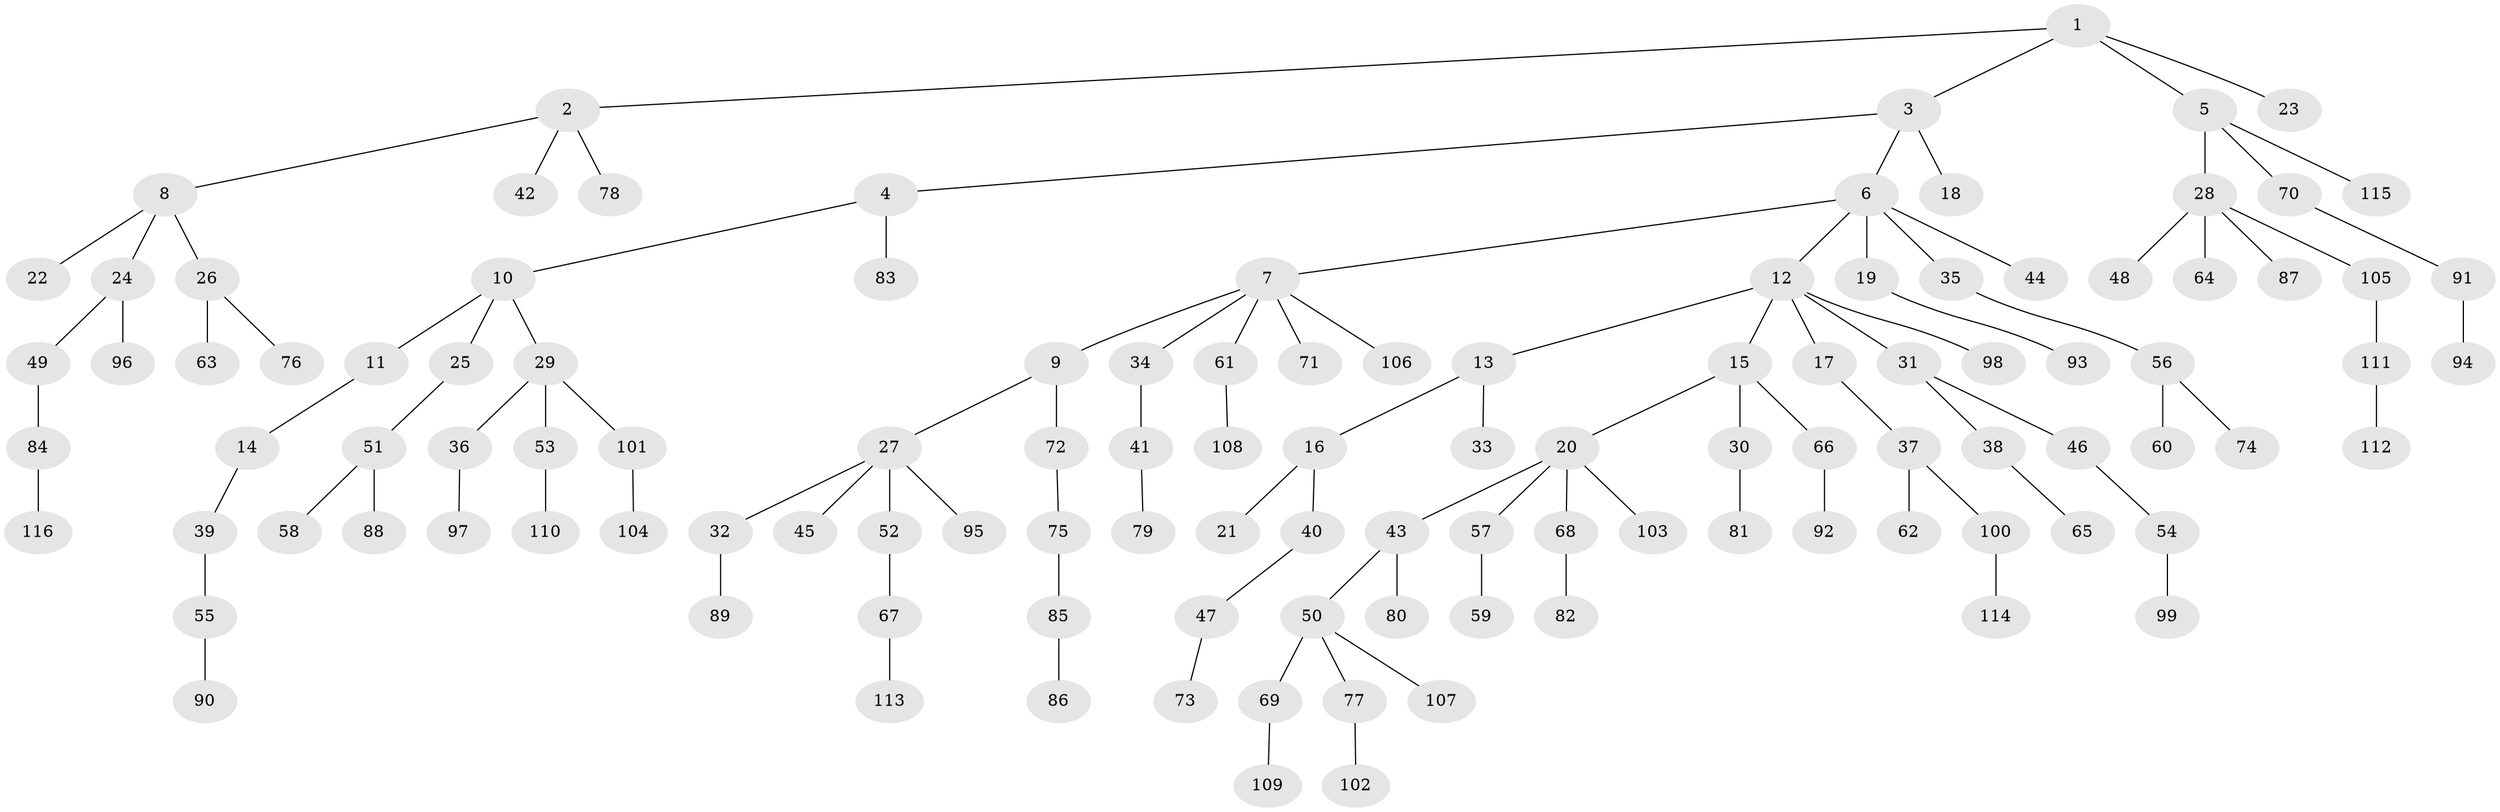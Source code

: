 // Generated by graph-tools (version 1.1) at 2025/53/03/09/25 04:53:59]
// undirected, 116 vertices, 115 edges
graph export_dot {
graph [start="1"]
  node [color=gray90,style=filled];
  1;
  2;
  3;
  4;
  5;
  6;
  7;
  8;
  9;
  10;
  11;
  12;
  13;
  14;
  15;
  16;
  17;
  18;
  19;
  20;
  21;
  22;
  23;
  24;
  25;
  26;
  27;
  28;
  29;
  30;
  31;
  32;
  33;
  34;
  35;
  36;
  37;
  38;
  39;
  40;
  41;
  42;
  43;
  44;
  45;
  46;
  47;
  48;
  49;
  50;
  51;
  52;
  53;
  54;
  55;
  56;
  57;
  58;
  59;
  60;
  61;
  62;
  63;
  64;
  65;
  66;
  67;
  68;
  69;
  70;
  71;
  72;
  73;
  74;
  75;
  76;
  77;
  78;
  79;
  80;
  81;
  82;
  83;
  84;
  85;
  86;
  87;
  88;
  89;
  90;
  91;
  92;
  93;
  94;
  95;
  96;
  97;
  98;
  99;
  100;
  101;
  102;
  103;
  104;
  105;
  106;
  107;
  108;
  109;
  110;
  111;
  112;
  113;
  114;
  115;
  116;
  1 -- 2;
  1 -- 3;
  1 -- 5;
  1 -- 23;
  2 -- 8;
  2 -- 42;
  2 -- 78;
  3 -- 4;
  3 -- 6;
  3 -- 18;
  4 -- 10;
  4 -- 83;
  5 -- 28;
  5 -- 70;
  5 -- 115;
  6 -- 7;
  6 -- 12;
  6 -- 19;
  6 -- 35;
  6 -- 44;
  7 -- 9;
  7 -- 34;
  7 -- 61;
  7 -- 71;
  7 -- 106;
  8 -- 22;
  8 -- 24;
  8 -- 26;
  9 -- 27;
  9 -- 72;
  10 -- 11;
  10 -- 25;
  10 -- 29;
  11 -- 14;
  12 -- 13;
  12 -- 15;
  12 -- 17;
  12 -- 31;
  12 -- 98;
  13 -- 16;
  13 -- 33;
  14 -- 39;
  15 -- 20;
  15 -- 30;
  15 -- 66;
  16 -- 21;
  16 -- 40;
  17 -- 37;
  19 -- 93;
  20 -- 43;
  20 -- 57;
  20 -- 68;
  20 -- 103;
  24 -- 49;
  24 -- 96;
  25 -- 51;
  26 -- 63;
  26 -- 76;
  27 -- 32;
  27 -- 45;
  27 -- 52;
  27 -- 95;
  28 -- 48;
  28 -- 64;
  28 -- 87;
  28 -- 105;
  29 -- 36;
  29 -- 53;
  29 -- 101;
  30 -- 81;
  31 -- 38;
  31 -- 46;
  32 -- 89;
  34 -- 41;
  35 -- 56;
  36 -- 97;
  37 -- 62;
  37 -- 100;
  38 -- 65;
  39 -- 55;
  40 -- 47;
  41 -- 79;
  43 -- 50;
  43 -- 80;
  46 -- 54;
  47 -- 73;
  49 -- 84;
  50 -- 69;
  50 -- 77;
  50 -- 107;
  51 -- 58;
  51 -- 88;
  52 -- 67;
  53 -- 110;
  54 -- 99;
  55 -- 90;
  56 -- 60;
  56 -- 74;
  57 -- 59;
  61 -- 108;
  66 -- 92;
  67 -- 113;
  68 -- 82;
  69 -- 109;
  70 -- 91;
  72 -- 75;
  75 -- 85;
  77 -- 102;
  84 -- 116;
  85 -- 86;
  91 -- 94;
  100 -- 114;
  101 -- 104;
  105 -- 111;
  111 -- 112;
}
